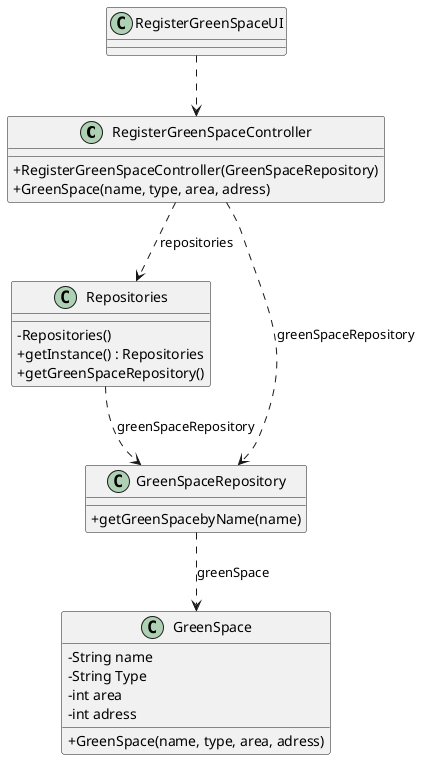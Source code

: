 @startuml
skinparam classAttributeIconSize 0

skinparam classAttributeIconSize 0

class RegisterGreenSpaceController {
     + RegisterGreenSpaceController(GreenSpaceRepository)
        + GreenSpace(name, type, area, adress)

}


class RegisterGreenSpaceUI {

}

class GreenSpace
{
    - String name
    - String Type
    - int area
    - int adress
    + GreenSpace(name, type, area, adress)
}
class Repositories {
    - Repositories()
    + getInstance() : Repositories
    + getGreenSpaceRepository()
}

class GreenSpaceRepository {
   + getGreenSpacebyName(name)
}

RegisterGreenSpaceUI ..> RegisterGreenSpaceController
RegisterGreenSpaceController ..> GreenSpaceRepository : greenSpaceRepository
GreenSpaceRepository ..> GreenSpace : greenSpace
Repositories ..> GreenSpaceRepository : greenSpaceRepository
RegisterGreenSpaceController ..> Repositories : repositories
'RegisterGreenSpaceController ..> GreenSpace : greenSpace

@enduml